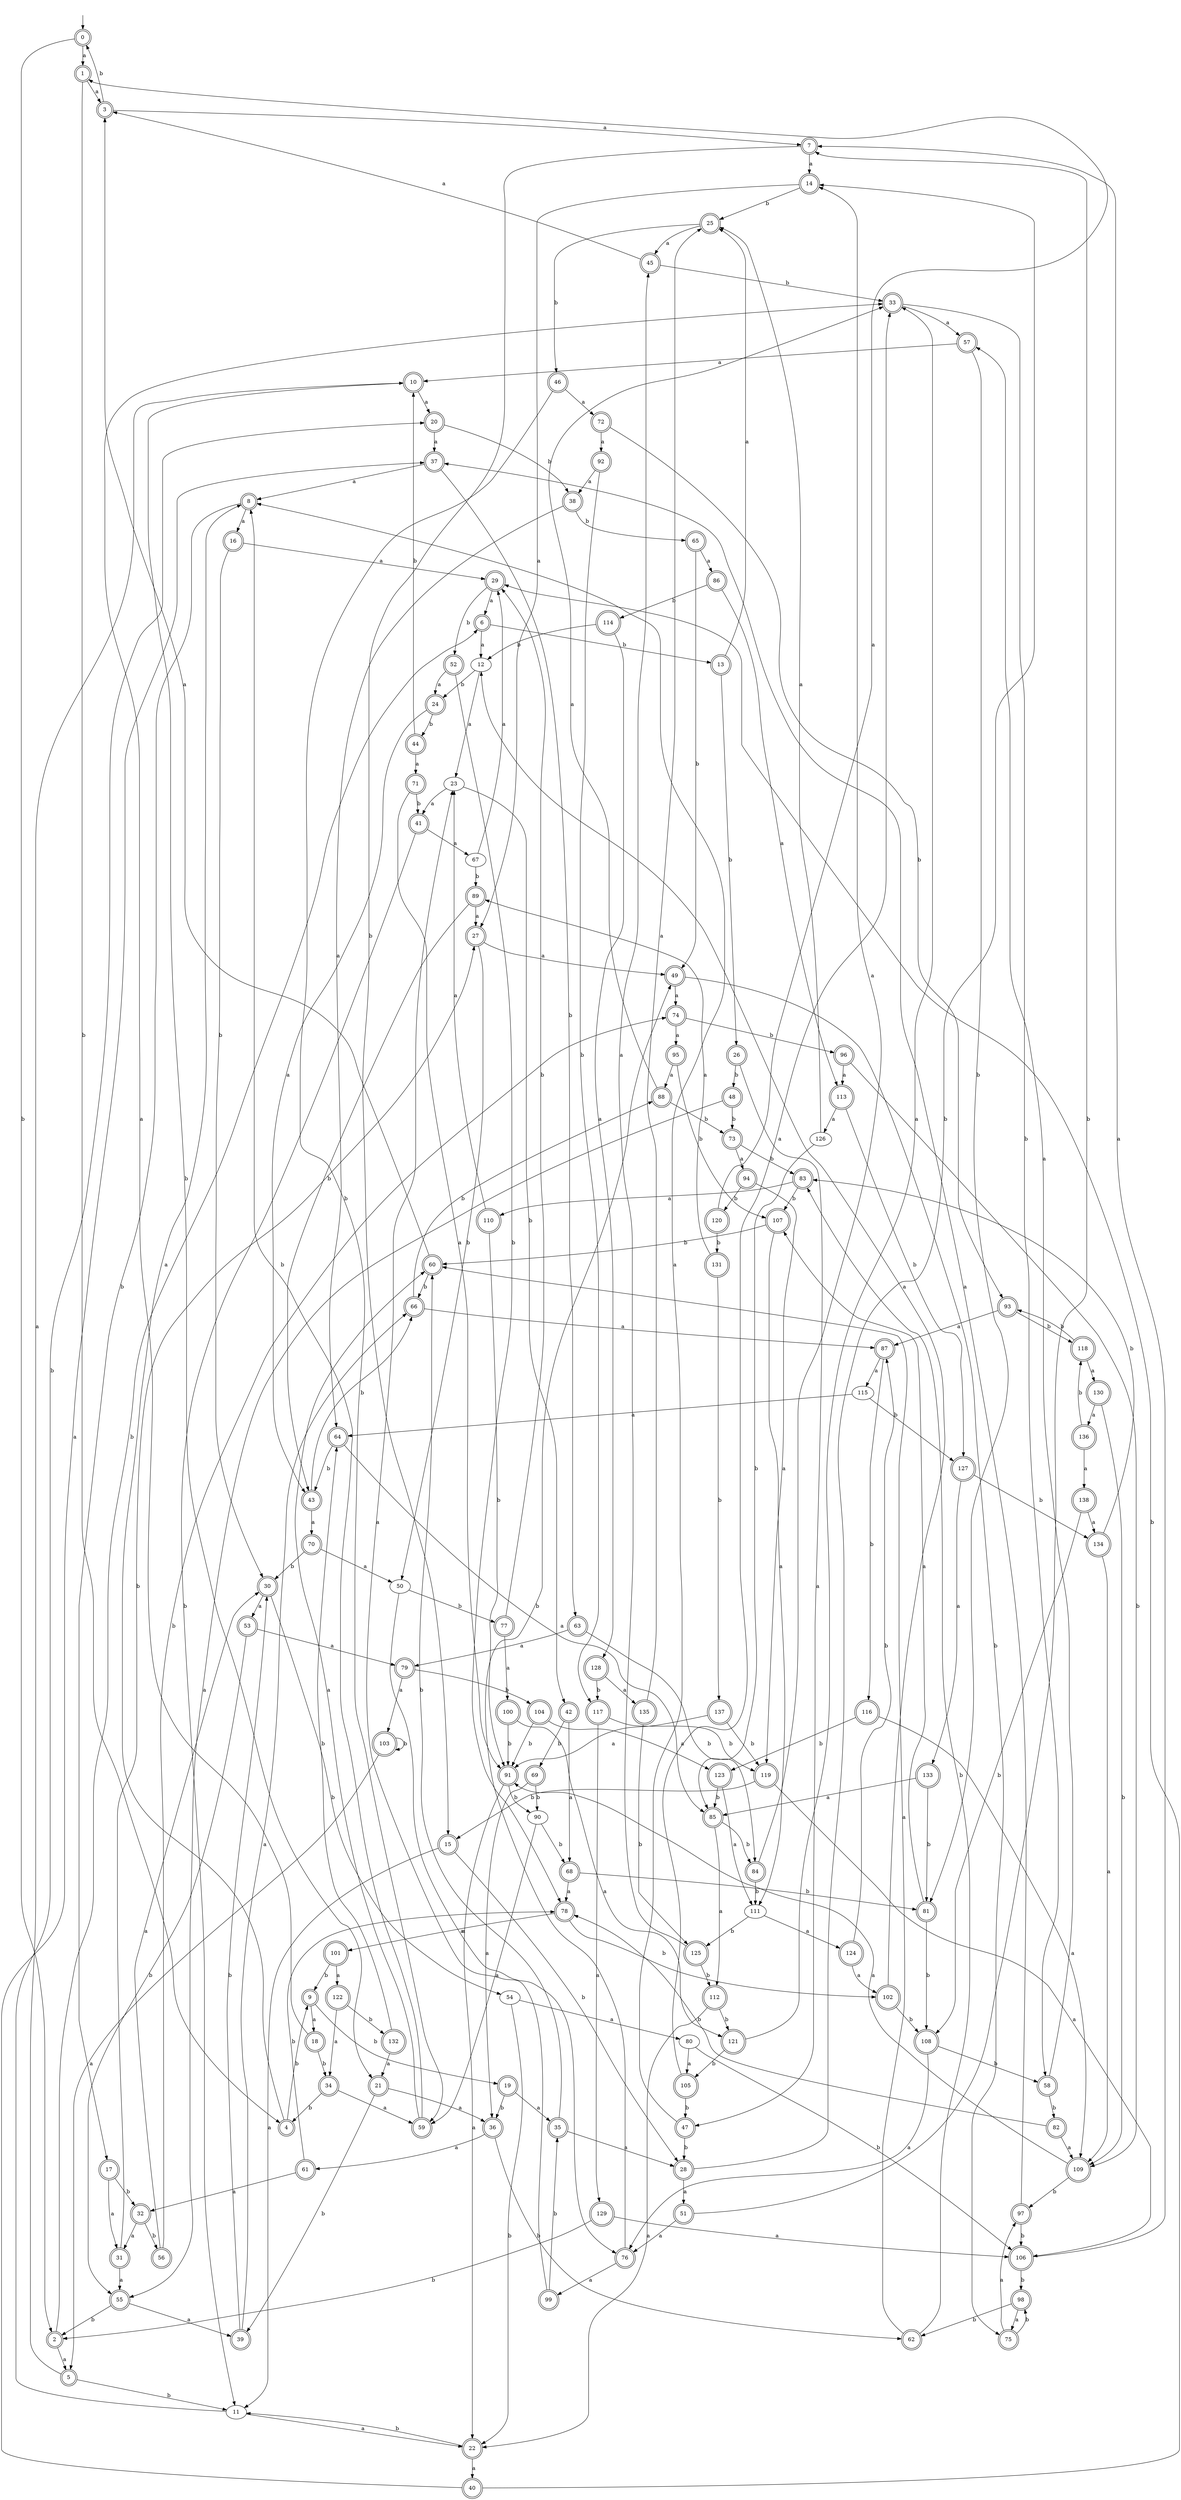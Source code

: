 digraph RandomDFA {
  __start0 [label="", shape=none];
  __start0 -> 0 [label=""];
  0 [shape=circle] [shape=doublecircle]
  0 -> 1 [label="a"]
  0 -> 2 [label="b"]
  1 [shape=doublecircle]
  1 -> 3 [label="a"]
  1 -> 4 [label="b"]
  2 [shape=doublecircle]
  2 -> 5 [label="a"]
  2 -> 6 [label="b"]
  3 [shape=doublecircle]
  3 -> 7 [label="a"]
  3 -> 0 [label="b"]
  4 [shape=doublecircle]
  4 -> 8 [label="a"]
  4 -> 9 [label="b"]
  5 [shape=doublecircle]
  5 -> 10 [label="a"]
  5 -> 11 [label="b"]
  6 [shape=doublecircle]
  6 -> 12 [label="a"]
  6 -> 13 [label="b"]
  7 [shape=doublecircle]
  7 -> 14 [label="a"]
  7 -> 15 [label="b"]
  8 [shape=doublecircle]
  8 -> 16 [label="a"]
  8 -> 17 [label="b"]
  9 [shape=doublecircle]
  9 -> 18 [label="a"]
  9 -> 19 [label="b"]
  10 [shape=doublecircle]
  10 -> 20 [label="a"]
  10 -> 21 [label="b"]
  11
  11 -> 22 [label="a"]
  11 -> 20 [label="b"]
  12
  12 -> 23 [label="a"]
  12 -> 24 [label="b"]
  13 [shape=doublecircle]
  13 -> 25 [label="a"]
  13 -> 26 [label="b"]
  14 [shape=doublecircle]
  14 -> 27 [label="a"]
  14 -> 25 [label="b"]
  15 [shape=doublecircle]
  15 -> 11 [label="a"]
  15 -> 28 [label="b"]
  16 [shape=doublecircle]
  16 -> 29 [label="a"]
  16 -> 30 [label="b"]
  17 [shape=doublecircle]
  17 -> 31 [label="a"]
  17 -> 32 [label="b"]
  18 [shape=doublecircle]
  18 -> 33 [label="a"]
  18 -> 34 [label="b"]
  19 [shape=doublecircle]
  19 -> 35 [label="a"]
  19 -> 36 [label="b"]
  20 [shape=doublecircle]
  20 -> 37 [label="a"]
  20 -> 38 [label="b"]
  21 [shape=doublecircle]
  21 -> 36 [label="a"]
  21 -> 39 [label="b"]
  22 [shape=doublecircle]
  22 -> 40 [label="a"]
  22 -> 11 [label="b"]
  23
  23 -> 41 [label="a"]
  23 -> 42 [label="b"]
  24 [shape=doublecircle]
  24 -> 43 [label="a"]
  24 -> 44 [label="b"]
  25 [shape=doublecircle]
  25 -> 45 [label="a"]
  25 -> 46 [label="b"]
  26 [shape=doublecircle]
  26 -> 47 [label="a"]
  26 -> 48 [label="b"]
  27 [shape=doublecircle]
  27 -> 49 [label="a"]
  27 -> 50 [label="b"]
  28 [shape=doublecircle]
  28 -> 51 [label="a"]
  28 -> 14 [label="b"]
  29 [shape=doublecircle]
  29 -> 6 [label="a"]
  29 -> 52 [label="b"]
  30 [shape=doublecircle]
  30 -> 53 [label="a"]
  30 -> 54 [label="b"]
  31 [shape=doublecircle]
  31 -> 55 [label="a"]
  31 -> 27 [label="b"]
  32 [shape=doublecircle]
  32 -> 31 [label="a"]
  32 -> 56 [label="b"]
  33 [shape=doublecircle]
  33 -> 57 [label="a"]
  33 -> 58 [label="b"]
  34 [shape=doublecircle]
  34 -> 59 [label="a"]
  34 -> 4 [label="b"]
  35 [shape=doublecircle]
  35 -> 28 [label="a"]
  35 -> 60 [label="b"]
  36 [shape=doublecircle]
  36 -> 61 [label="a"]
  36 -> 62 [label="b"]
  37 [shape=doublecircle]
  37 -> 8 [label="a"]
  37 -> 63 [label="b"]
  38 [shape=doublecircle]
  38 -> 64 [label="a"]
  38 -> 65 [label="b"]
  39 [shape=doublecircle]
  39 -> 66 [label="a"]
  39 -> 30 [label="b"]
  40 [shape=doublecircle]
  40 -> 37 [label="a"]
  40 -> 29 [label="b"]
  41 [shape=doublecircle]
  41 -> 67 [label="a"]
  41 -> 11 [label="b"]
  42 [shape=doublecircle]
  42 -> 68 [label="a"]
  42 -> 69 [label="b"]
  43 [shape=doublecircle]
  43 -> 70 [label="a"]
  43 -> 66 [label="b"]
  44 [shape=doublecircle]
  44 -> 71 [label="a"]
  44 -> 10 [label="b"]
  45 [shape=doublecircle]
  45 -> 3 [label="a"]
  45 -> 33 [label="b"]
  46 [shape=doublecircle]
  46 -> 72 [label="a"]
  46 -> 59 [label="b"]
  47 [shape=doublecircle]
  47 -> 8 [label="a"]
  47 -> 28 [label="b"]
  48 [shape=doublecircle]
  48 -> 55 [label="a"]
  48 -> 73 [label="b"]
  49 [shape=doublecircle]
  49 -> 74 [label="a"]
  49 -> 75 [label="b"]
  50
  50 -> 76 [label="a"]
  50 -> 77 [label="b"]
  51 [shape=doublecircle]
  51 -> 76 [label="a"]
  51 -> 7 [label="b"]
  52 [shape=doublecircle]
  52 -> 24 [label="a"]
  52 -> 78 [label="b"]
  53 [shape=doublecircle]
  53 -> 79 [label="a"]
  53 -> 55 [label="b"]
  54
  54 -> 80 [label="a"]
  54 -> 22 [label="b"]
  55 [shape=doublecircle]
  55 -> 39 [label="a"]
  55 -> 2 [label="b"]
  56 [shape=doublecircle]
  56 -> 30 [label="a"]
  56 -> 74 [label="b"]
  57 [shape=doublecircle]
  57 -> 10 [label="a"]
  57 -> 81 [label="b"]
  58 [shape=doublecircle]
  58 -> 57 [label="a"]
  58 -> 82 [label="b"]
  59 [shape=doublecircle]
  59 -> 60 [label="a"]
  59 -> 8 [label="b"]
  60 [shape=doublecircle]
  60 -> 3 [label="a"]
  60 -> 66 [label="b"]
  61 [shape=doublecircle]
  61 -> 32 [label="a"]
  61 -> 78 [label="b"]
  62 [shape=doublecircle]
  62 -> 60 [label="a"]
  62 -> 83 [label="b"]
  63 [shape=doublecircle]
  63 -> 79 [label="a"]
  63 -> 84 [label="b"]
  64 [shape=doublecircle]
  64 -> 85 [label="a"]
  64 -> 43 [label="b"]
  65 [shape=doublecircle]
  65 -> 86 [label="a"]
  65 -> 49 [label="b"]
  66 [shape=doublecircle]
  66 -> 87 [label="a"]
  66 -> 88 [label="b"]
  67
  67 -> 29 [label="a"]
  67 -> 89 [label="b"]
  68 [shape=doublecircle]
  68 -> 78 [label="a"]
  68 -> 81 [label="b"]
  69 [shape=doublecircle]
  69 -> 36 [label="a"]
  69 -> 90 [label="b"]
  70 [shape=doublecircle]
  70 -> 50 [label="a"]
  70 -> 30 [label="b"]
  71 [shape=doublecircle]
  71 -> 91 [label="a"]
  71 -> 41 [label="b"]
  72 [shape=doublecircle]
  72 -> 92 [label="a"]
  72 -> 93 [label="b"]
  73 [shape=doublecircle]
  73 -> 94 [label="a"]
  73 -> 83 [label="b"]
  74 [shape=doublecircle]
  74 -> 95 [label="a"]
  74 -> 96 [label="b"]
  75 [shape=doublecircle]
  75 -> 97 [label="a"]
  75 -> 98 [label="b"]
  76 [shape=doublecircle]
  76 -> 99 [label="a"]
  76 -> 49 [label="b"]
  77 [shape=doublecircle]
  77 -> 100 [label="a"]
  77 -> 29 [label="b"]
  78 [shape=doublecircle]
  78 -> 101 [label="a"]
  78 -> 102 [label="b"]
  79 [shape=doublecircle]
  79 -> 103 [label="a"]
  79 -> 104 [label="b"]
  80
  80 -> 105 [label="a"]
  80 -> 106 [label="b"]
  81 [shape=doublecircle]
  81 -> 107 [label="a"]
  81 -> 108 [label="b"]
  82 [shape=doublecircle]
  82 -> 109 [label="a"]
  82 -> 78 [label="b"]
  83 [shape=doublecircle]
  83 -> 110 [label="a"]
  83 -> 107 [label="b"]
  84 [shape=doublecircle]
  84 -> 14 [label="a"]
  84 -> 111 [label="b"]
  85 [shape=doublecircle]
  85 -> 112 [label="a"]
  85 -> 84 [label="b"]
  86 [shape=doublecircle]
  86 -> 113 [label="a"]
  86 -> 114 [label="b"]
  87 [shape=doublecircle]
  87 -> 115 [label="a"]
  87 -> 116 [label="b"]
  88 [shape=doublecircle]
  88 -> 33 [label="a"]
  88 -> 73 [label="b"]
  89 [shape=doublecircle]
  89 -> 27 [label="a"]
  89 -> 43 [label="b"]
  90
  90 -> 59 [label="a"]
  90 -> 68 [label="b"]
  91 [shape=doublecircle]
  91 -> 22 [label="a"]
  91 -> 90 [label="b"]
  92 [shape=doublecircle]
  92 -> 38 [label="a"]
  92 -> 117 [label="b"]
  93 [shape=doublecircle]
  93 -> 87 [label="a"]
  93 -> 118 [label="b"]
  94 [shape=doublecircle]
  94 -> 119 [label="a"]
  94 -> 120 [label="b"]
  95 [shape=doublecircle]
  95 -> 88 [label="a"]
  95 -> 107 [label="b"]
  96 [shape=doublecircle]
  96 -> 113 [label="a"]
  96 -> 109 [label="b"]
  97 [shape=doublecircle]
  97 -> 37 [label="a"]
  97 -> 106 [label="b"]
  98 [shape=doublecircle]
  98 -> 75 [label="a"]
  98 -> 62 [label="b"]
  99 [shape=doublecircle]
  99 -> 23 [label="a"]
  99 -> 35 [label="b"]
  100 [shape=doublecircle]
  100 -> 121 [label="a"]
  100 -> 91 [label="b"]
  101 [shape=doublecircle]
  101 -> 122 [label="a"]
  101 -> 9 [label="b"]
  102 [shape=doublecircle]
  102 -> 12 [label="a"]
  102 -> 108 [label="b"]
  103 [shape=doublecircle]
  103 -> 5 [label="a"]
  103 -> 103 [label="b"]
  104 [shape=doublecircle]
  104 -> 123 [label="a"]
  104 -> 91 [label="b"]
  105 [shape=doublecircle]
  105 -> 33 [label="a"]
  105 -> 47 [label="b"]
  106 [shape=doublecircle]
  106 -> 7 [label="a"]
  106 -> 98 [label="b"]
  107 [shape=doublecircle]
  107 -> 111 [label="a"]
  107 -> 60 [label="b"]
  108 [shape=doublecircle]
  108 -> 76 [label="a"]
  108 -> 58 [label="b"]
  109 [shape=doublecircle]
  109 -> 91 [label="a"]
  109 -> 97 [label="b"]
  110 [shape=doublecircle]
  110 -> 23 [label="a"]
  110 -> 91 [label="b"]
  111
  111 -> 124 [label="a"]
  111 -> 125 [label="b"]
  112 [shape=doublecircle]
  112 -> 22 [label="a"]
  112 -> 121 [label="b"]
  113 [shape=doublecircle]
  113 -> 126 [label="a"]
  113 -> 127 [label="b"]
  114 [shape=doublecircle]
  114 -> 128 [label="a"]
  114 -> 12 [label="b"]
  115
  115 -> 64 [label="a"]
  115 -> 127 [label="b"]
  116 [shape=doublecircle]
  116 -> 109 [label="a"]
  116 -> 123 [label="b"]
  117 [shape=doublecircle]
  117 -> 129 [label="a"]
  117 -> 119 [label="b"]
  118 [shape=doublecircle]
  118 -> 130 [label="a"]
  118 -> 93 [label="b"]
  119 [shape=doublecircle]
  119 -> 106 [label="a"]
  119 -> 15 [label="b"]
  120 [shape=doublecircle]
  120 -> 1 [label="a"]
  120 -> 131 [label="b"]
  121 [shape=doublecircle]
  121 -> 33 [label="a"]
  121 -> 105 [label="b"]
  122 [shape=doublecircle]
  122 -> 34 [label="a"]
  122 -> 132 [label="b"]
  123 [shape=doublecircle]
  123 -> 111 [label="a"]
  123 -> 85 [label="b"]
  124 [shape=doublecircle]
  124 -> 102 [label="a"]
  124 -> 87 [label="b"]
  125 [shape=doublecircle]
  125 -> 45 [label="a"]
  125 -> 112 [label="b"]
  126
  126 -> 25 [label="a"]
  126 -> 85 [label="b"]
  127 [shape=doublecircle]
  127 -> 133 [label="a"]
  127 -> 134 [label="b"]
  128 [shape=doublecircle]
  128 -> 135 [label="a"]
  128 -> 117 [label="b"]
  129 [shape=doublecircle]
  129 -> 106 [label="a"]
  129 -> 2 [label="b"]
  130 [shape=doublecircle]
  130 -> 136 [label="a"]
  130 -> 109 [label="b"]
  131 [shape=doublecircle]
  131 -> 89 [label="a"]
  131 -> 137 [label="b"]
  132 [shape=doublecircle]
  132 -> 21 [label="a"]
  132 -> 64 [label="b"]
  133 [shape=doublecircle]
  133 -> 85 [label="a"]
  133 -> 81 [label="b"]
  134 [shape=doublecircle]
  134 -> 109 [label="a"]
  134 -> 83 [label="b"]
  135 [shape=doublecircle]
  135 -> 25 [label="a"]
  135 -> 125 [label="b"]
  136 [shape=doublecircle]
  136 -> 138 [label="a"]
  136 -> 118 [label="b"]
  137 [shape=doublecircle]
  137 -> 91 [label="a"]
  137 -> 119 [label="b"]
  138 [shape=doublecircle]
  138 -> 134 [label="a"]
  138 -> 108 [label="b"]
}
